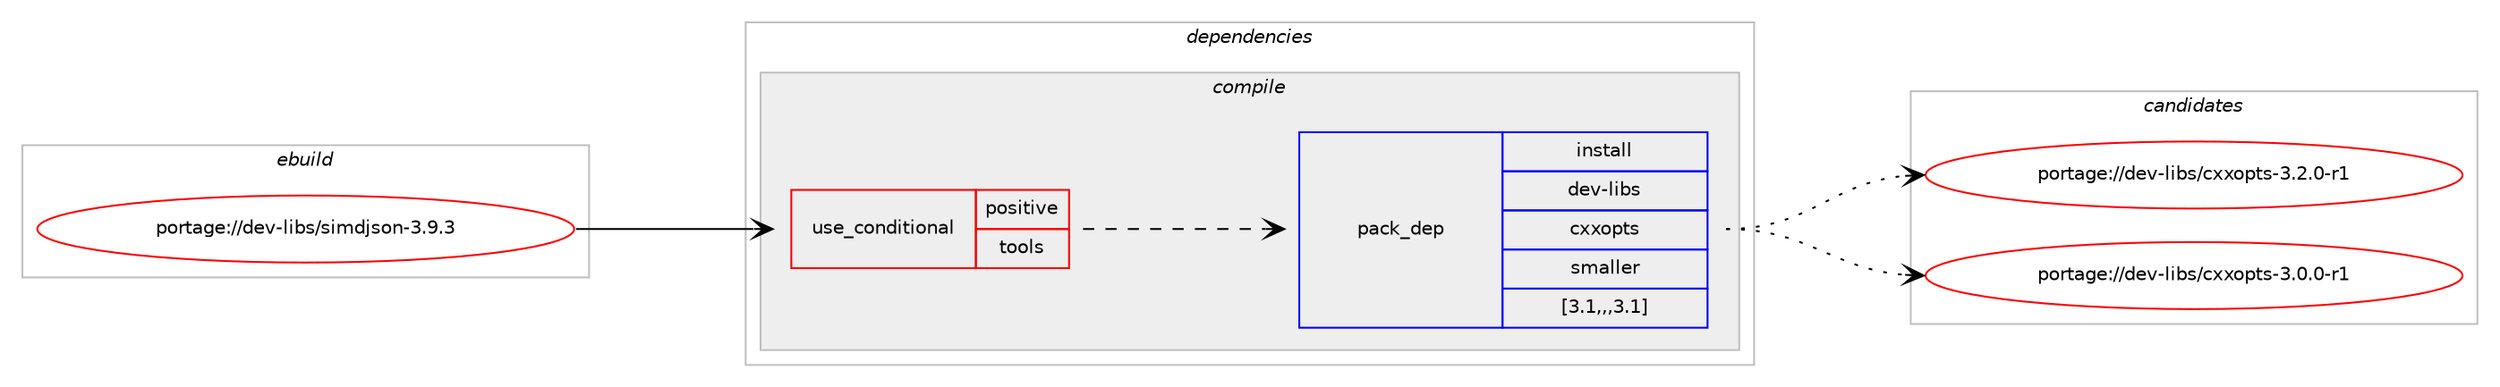 digraph prolog {

# *************
# Graph options
# *************

newrank=true;
concentrate=true;
compound=true;
graph [rankdir=LR,fontname=Helvetica,fontsize=10,ranksep=1.5];#, ranksep=2.5, nodesep=0.2];
edge  [arrowhead=vee];
node  [fontname=Helvetica,fontsize=10];

# **********
# The ebuild
# **********

subgraph cluster_leftcol {
color=gray;
label=<<i>ebuild</i>>;
id [label="portage://dev-libs/simdjson-3.9.3", color=red, width=4, href="../dev-libs/simdjson-3.9.3.svg"];
}

# ****************
# The dependencies
# ****************

subgraph cluster_midcol {
color=gray;
label=<<i>dependencies</i>>;
subgraph cluster_compile {
fillcolor="#eeeeee";
style=filled;
label=<<i>compile</i>>;
subgraph cond28270 {
dependency114435 [label=<<TABLE BORDER="0" CELLBORDER="1" CELLSPACING="0" CELLPADDING="4"><TR><TD ROWSPAN="3" CELLPADDING="10">use_conditional</TD></TR><TR><TD>positive</TD></TR><TR><TD>tools</TD></TR></TABLE>>, shape=none, color=red];
subgraph pack84966 {
dependency114436 [label=<<TABLE BORDER="0" CELLBORDER="1" CELLSPACING="0" CELLPADDING="4" WIDTH="220"><TR><TD ROWSPAN="6" CELLPADDING="30">pack_dep</TD></TR><TR><TD WIDTH="110">install</TD></TR><TR><TD>dev-libs</TD></TR><TR><TD>cxxopts</TD></TR><TR><TD>smaller</TD></TR><TR><TD>[3.1,,,3.1]</TD></TR></TABLE>>, shape=none, color=blue];
}
dependency114435:e -> dependency114436:w [weight=20,style="dashed",arrowhead="vee"];
}
id:e -> dependency114435:w [weight=20,style="solid",arrowhead="vee"];
}
subgraph cluster_compileandrun {
fillcolor="#eeeeee";
style=filled;
label=<<i>compile and run</i>>;
}
subgraph cluster_run {
fillcolor="#eeeeee";
style=filled;
label=<<i>run</i>>;
}
}

# **************
# The candidates
# **************

subgraph cluster_choices {
rank=same;
color=gray;
label=<<i>candidates</i>>;

subgraph choice84966 {
color=black;
nodesep=1;
choice100101118451081059811547991201201111121161154551465046484511449 [label="portage://dev-libs/cxxopts-3.2.0-r1", color=red, width=4,href="../dev-libs/cxxopts-3.2.0-r1.svg"];
choice100101118451081059811547991201201111121161154551464846484511449 [label="portage://dev-libs/cxxopts-3.0.0-r1", color=red, width=4,href="../dev-libs/cxxopts-3.0.0-r1.svg"];
dependency114436:e -> choice100101118451081059811547991201201111121161154551465046484511449:w [style=dotted,weight="100"];
dependency114436:e -> choice100101118451081059811547991201201111121161154551464846484511449:w [style=dotted,weight="100"];
}
}

}
